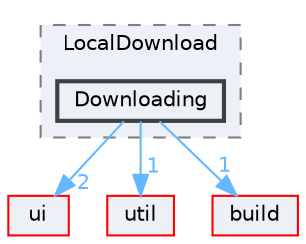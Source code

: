 digraph "Downloading"
{
 // LATEX_PDF_SIZE
  bgcolor="transparent";
  edge [fontname=Helvetica,fontsize=10,labelfontname=Helvetica,labelfontsize=10];
  node [fontname=Helvetica,fontsize=10,shape=box,height=0.2,width=0.4];
  compound=true
  subgraph clusterdir_4903e9fdd90aaa64abf2216a2ba9b10e {
    graph [ bgcolor="#edf0f7", pencolor="grey50", label="LocalDownload", fontname=Helvetica,fontsize=10 style="filled,dashed", URL="dir_4903e9fdd90aaa64abf2216a2ba9b10e.html",tooltip=""]
  dir_160004fc9fe6095be190bae415f51bfe [label="Downloading", fillcolor="#edf0f7", color="grey25", style="filled,bold", URL="dir_160004fc9fe6095be190bae415f51bfe.html",tooltip=""];
  }
  dir_1788f8309b1a812dcb800a185471cf6c [label="ui", fillcolor="#edf0f7", color="red", style="filled", URL="dir_1788f8309b1a812dcb800a185471cf6c.html",tooltip=""];
  dir_23ec12649285f9fabf3a6b7380226c28 [label="util", fillcolor="#edf0f7", color="red", style="filled", URL="dir_23ec12649285f9fabf3a6b7380226c28.html",tooltip=""];
  dir_4fef79e7177ba769987a8da36c892c5f [label="build", fillcolor="#edf0f7", color="red", style="filled", URL="dir_4fef79e7177ba769987a8da36c892c5f.html",tooltip=""];
  dir_160004fc9fe6095be190bae415f51bfe->dir_1788f8309b1a812dcb800a185471cf6c [headlabel="2", labeldistance=1.5 headhref="dir_000066_000351.html" href="dir_000066_000351.html" color="steelblue1" fontcolor="steelblue1"];
  dir_160004fc9fe6095be190bae415f51bfe->dir_23ec12649285f9fabf3a6b7380226c28 [headlabel="1", labeldistance=1.5 headhref="dir_000066_000357.html" href="dir_000066_000357.html" color="steelblue1" fontcolor="steelblue1"];
  dir_160004fc9fe6095be190bae415f51bfe->dir_4fef79e7177ba769987a8da36c892c5f [headlabel="1", labeldistance=1.5 headhref="dir_000066_000041.html" href="dir_000066_000041.html" color="steelblue1" fontcolor="steelblue1"];
}
